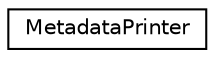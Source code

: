 digraph "Graphical Class Hierarchy"
{
  edge [fontname="Helvetica",fontsize="10",labelfontname="Helvetica",labelfontsize="10"];
  node [fontname="Helvetica",fontsize="10",shape=record];
  rankdir="LR";
  Node0 [label="MetadataPrinter",height=0.2,width=0.4,color="black", fillcolor="white", style="filled",URL="$dd/def/classMetadataPrinter.html"];
}
